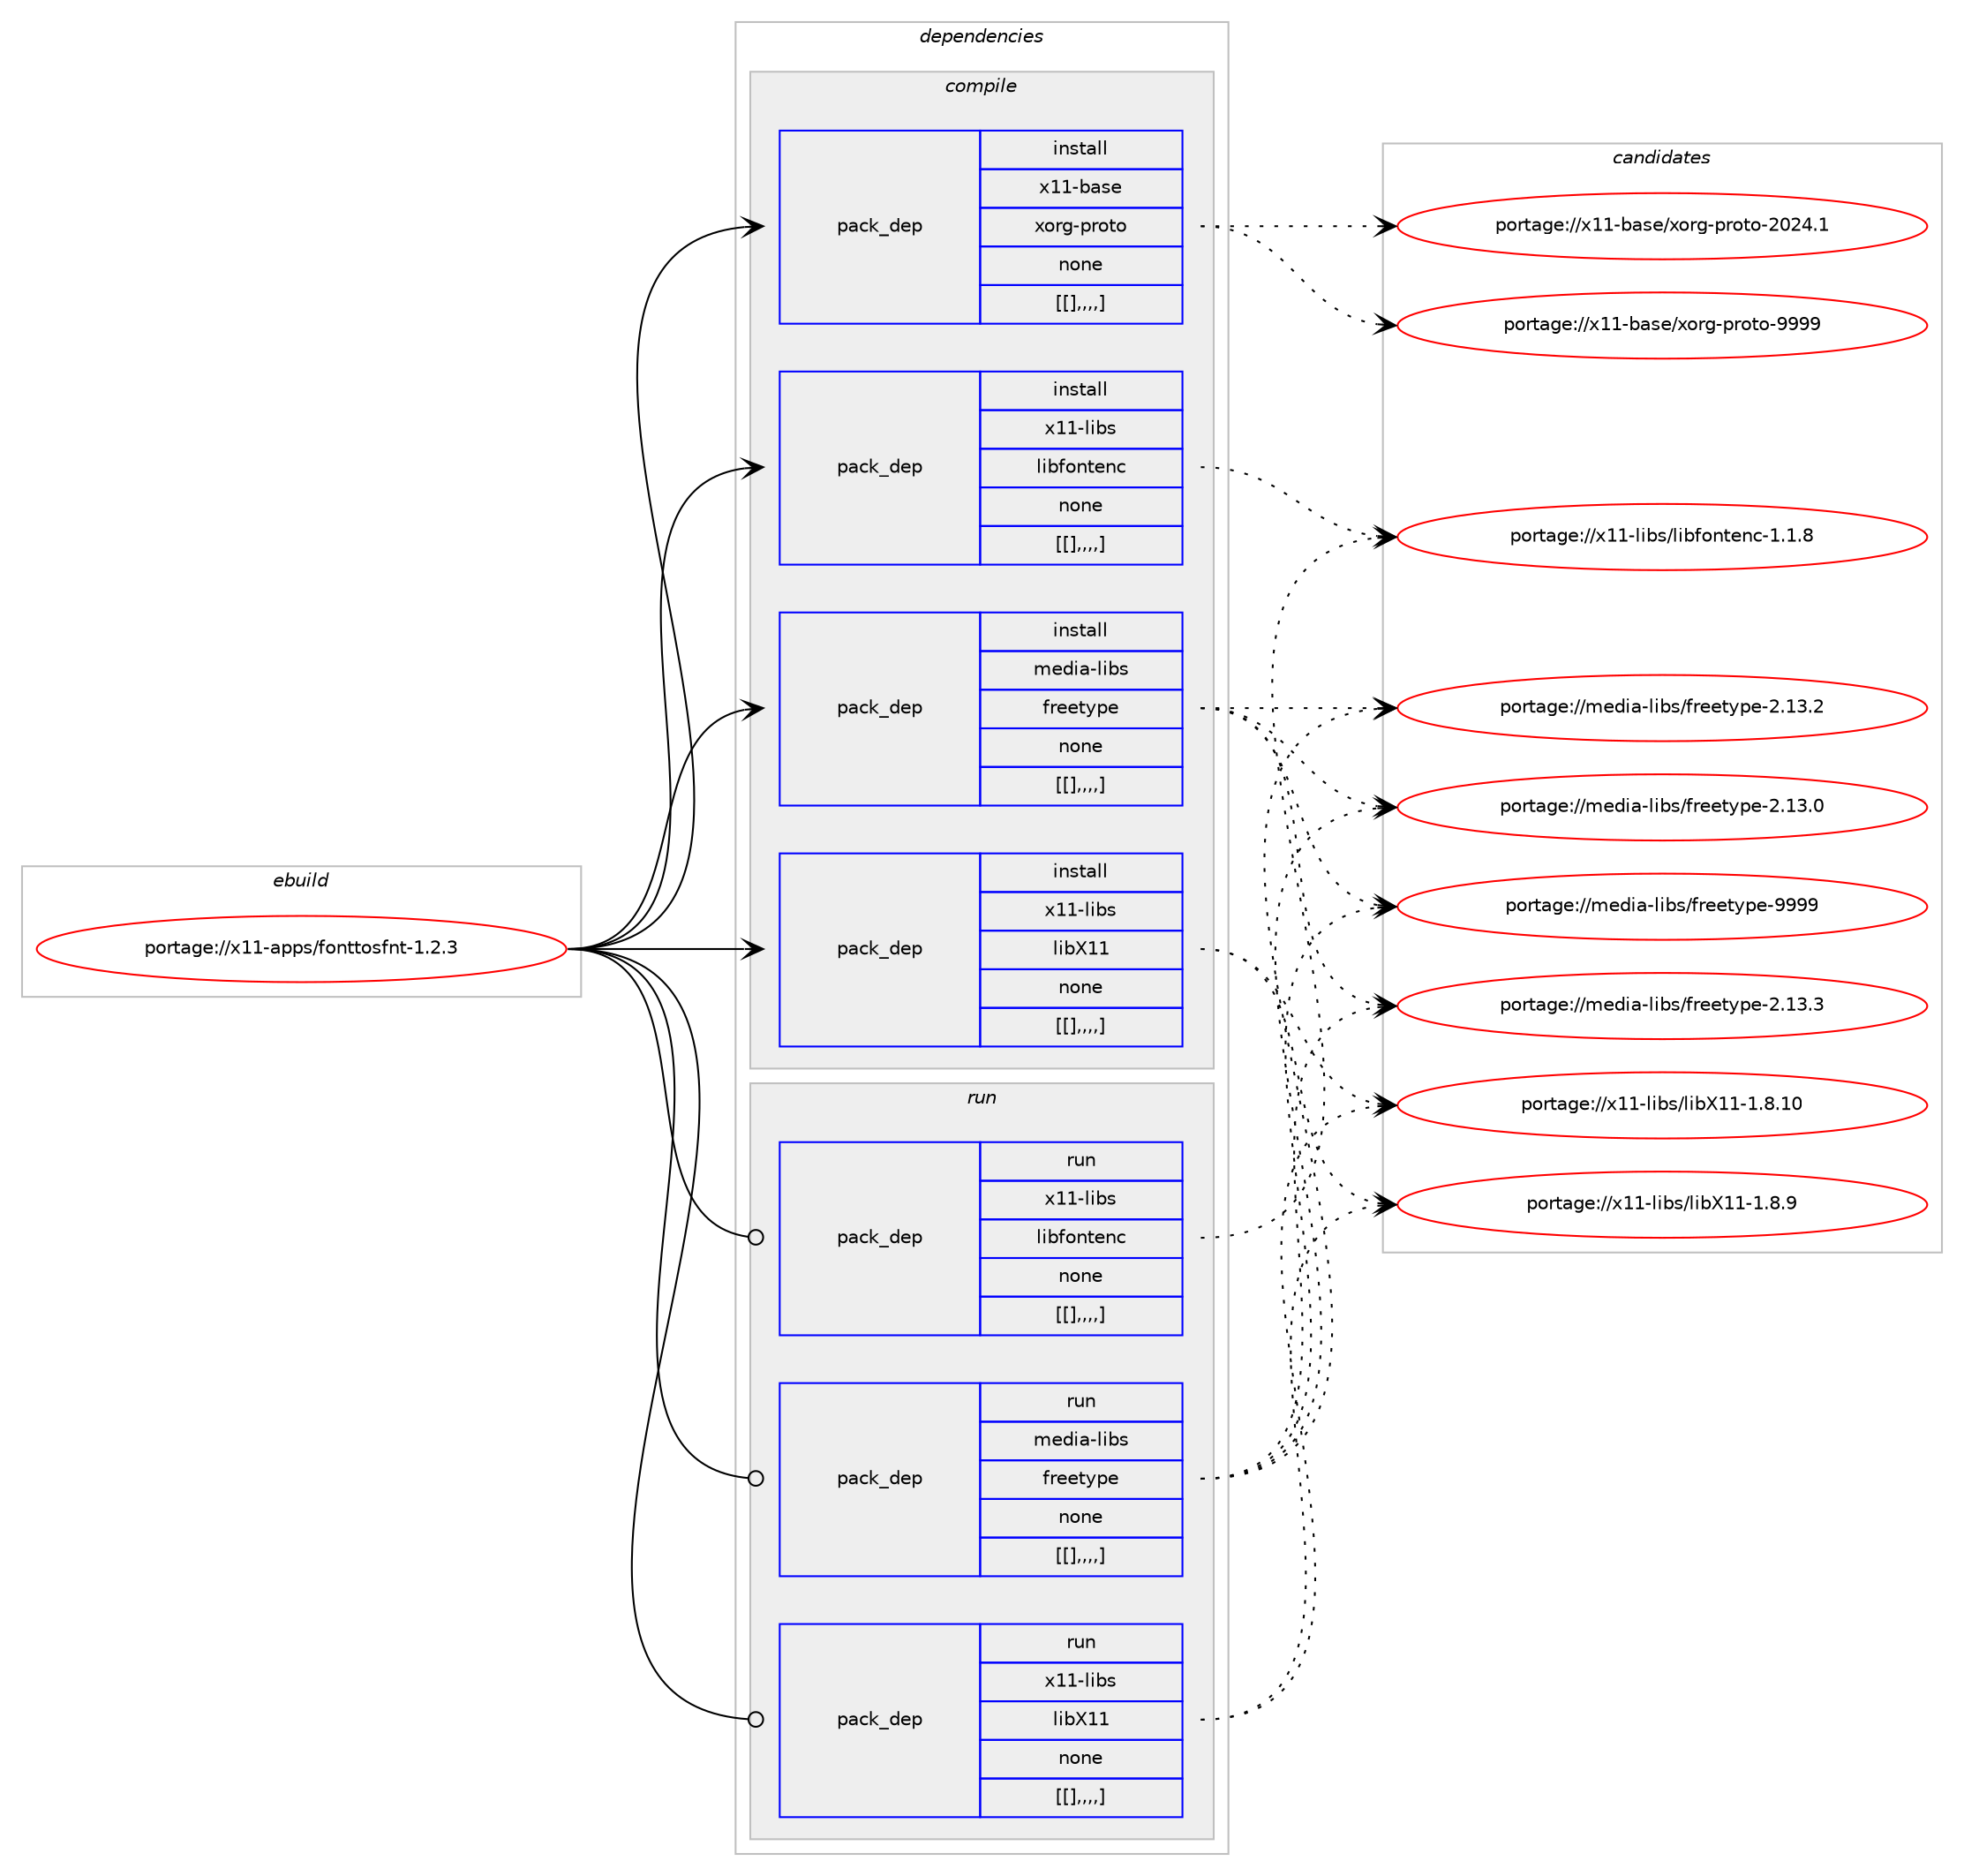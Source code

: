 digraph prolog {

# *************
# Graph options
# *************

newrank=true;
concentrate=true;
compound=true;
graph [rankdir=LR,fontname=Helvetica,fontsize=10,ranksep=1.5];#, ranksep=2.5, nodesep=0.2];
edge  [arrowhead=vee];
node  [fontname=Helvetica,fontsize=10];

# **********
# The ebuild
# **********

subgraph cluster_leftcol {
color=gray;
label=<<i>ebuild</i>>;
id [label="portage://x11-apps/fonttosfnt-1.2.3", color=red, width=4, href="../x11-apps/fonttosfnt-1.2.3.svg"];
}

# ****************
# The dependencies
# ****************

subgraph cluster_midcol {
color=gray;
label=<<i>dependencies</i>>;
subgraph cluster_compile {
fillcolor="#eeeeee";
style=filled;
label=<<i>compile</i>>;
subgraph pack343901 {
dependency473592 [label=<<TABLE BORDER="0" CELLBORDER="1" CELLSPACING="0" CELLPADDING="4" WIDTH="220"><TR><TD ROWSPAN="6" CELLPADDING="30">pack_dep</TD></TR><TR><TD WIDTH="110">install</TD></TR><TR><TD>media-libs</TD></TR><TR><TD>freetype</TD></TR><TR><TD>none</TD></TR><TR><TD>[[],,,,]</TD></TR></TABLE>>, shape=none, color=blue];
}
id:e -> dependency473592:w [weight=20,style="solid",arrowhead="vee"];
subgraph pack343902 {
dependency473593 [label=<<TABLE BORDER="0" CELLBORDER="1" CELLSPACING="0" CELLPADDING="4" WIDTH="220"><TR><TD ROWSPAN="6" CELLPADDING="30">pack_dep</TD></TR><TR><TD WIDTH="110">install</TD></TR><TR><TD>x11-base</TD></TR><TR><TD>xorg-proto</TD></TR><TR><TD>none</TD></TR><TR><TD>[[],,,,]</TD></TR></TABLE>>, shape=none, color=blue];
}
id:e -> dependency473593:w [weight=20,style="solid",arrowhead="vee"];
subgraph pack343903 {
dependency473594 [label=<<TABLE BORDER="0" CELLBORDER="1" CELLSPACING="0" CELLPADDING="4" WIDTH="220"><TR><TD ROWSPAN="6" CELLPADDING="30">pack_dep</TD></TR><TR><TD WIDTH="110">install</TD></TR><TR><TD>x11-libs</TD></TR><TR><TD>libX11</TD></TR><TR><TD>none</TD></TR><TR><TD>[[],,,,]</TD></TR></TABLE>>, shape=none, color=blue];
}
id:e -> dependency473594:w [weight=20,style="solid",arrowhead="vee"];
subgraph pack343904 {
dependency473595 [label=<<TABLE BORDER="0" CELLBORDER="1" CELLSPACING="0" CELLPADDING="4" WIDTH="220"><TR><TD ROWSPAN="6" CELLPADDING="30">pack_dep</TD></TR><TR><TD WIDTH="110">install</TD></TR><TR><TD>x11-libs</TD></TR><TR><TD>libfontenc</TD></TR><TR><TD>none</TD></TR><TR><TD>[[],,,,]</TD></TR></TABLE>>, shape=none, color=blue];
}
id:e -> dependency473595:w [weight=20,style="solid",arrowhead="vee"];
}
subgraph cluster_compileandrun {
fillcolor="#eeeeee";
style=filled;
label=<<i>compile and run</i>>;
}
subgraph cluster_run {
fillcolor="#eeeeee";
style=filled;
label=<<i>run</i>>;
subgraph pack343905 {
dependency473596 [label=<<TABLE BORDER="0" CELLBORDER="1" CELLSPACING="0" CELLPADDING="4" WIDTH="220"><TR><TD ROWSPAN="6" CELLPADDING="30">pack_dep</TD></TR><TR><TD WIDTH="110">run</TD></TR><TR><TD>media-libs</TD></TR><TR><TD>freetype</TD></TR><TR><TD>none</TD></TR><TR><TD>[[],,,,]</TD></TR></TABLE>>, shape=none, color=blue];
}
id:e -> dependency473596:w [weight=20,style="solid",arrowhead="odot"];
subgraph pack343906 {
dependency473597 [label=<<TABLE BORDER="0" CELLBORDER="1" CELLSPACING="0" CELLPADDING="4" WIDTH="220"><TR><TD ROWSPAN="6" CELLPADDING="30">pack_dep</TD></TR><TR><TD WIDTH="110">run</TD></TR><TR><TD>x11-libs</TD></TR><TR><TD>libX11</TD></TR><TR><TD>none</TD></TR><TR><TD>[[],,,,]</TD></TR></TABLE>>, shape=none, color=blue];
}
id:e -> dependency473597:w [weight=20,style="solid",arrowhead="odot"];
subgraph pack343907 {
dependency473598 [label=<<TABLE BORDER="0" CELLBORDER="1" CELLSPACING="0" CELLPADDING="4" WIDTH="220"><TR><TD ROWSPAN="6" CELLPADDING="30">pack_dep</TD></TR><TR><TD WIDTH="110">run</TD></TR><TR><TD>x11-libs</TD></TR><TR><TD>libfontenc</TD></TR><TR><TD>none</TD></TR><TR><TD>[[],,,,]</TD></TR></TABLE>>, shape=none, color=blue];
}
id:e -> dependency473598:w [weight=20,style="solid",arrowhead="odot"];
}
}

# **************
# The candidates
# **************

subgraph cluster_choices {
rank=same;
color=gray;
label=<<i>candidates</i>>;

subgraph choice343901 {
color=black;
nodesep=1;
choice109101100105974510810598115471021141011011161211121014557575757 [label="portage://media-libs/freetype-9999", color=red, width=4,href="../media-libs/freetype-9999.svg"];
choice1091011001059745108105981154710211410110111612111210145504649514651 [label="portage://media-libs/freetype-2.13.3", color=red, width=4,href="../media-libs/freetype-2.13.3.svg"];
choice1091011001059745108105981154710211410110111612111210145504649514650 [label="portage://media-libs/freetype-2.13.2", color=red, width=4,href="../media-libs/freetype-2.13.2.svg"];
choice1091011001059745108105981154710211410110111612111210145504649514648 [label="portage://media-libs/freetype-2.13.0", color=red, width=4,href="../media-libs/freetype-2.13.0.svg"];
dependency473592:e -> choice109101100105974510810598115471021141011011161211121014557575757:w [style=dotted,weight="100"];
dependency473592:e -> choice1091011001059745108105981154710211410110111612111210145504649514651:w [style=dotted,weight="100"];
dependency473592:e -> choice1091011001059745108105981154710211410110111612111210145504649514650:w [style=dotted,weight="100"];
dependency473592:e -> choice1091011001059745108105981154710211410110111612111210145504649514648:w [style=dotted,weight="100"];
}
subgraph choice343902 {
color=black;
nodesep=1;
choice120494945989711510147120111114103451121141111161114557575757 [label="portage://x11-base/xorg-proto-9999", color=red, width=4,href="../x11-base/xorg-proto-9999.svg"];
choice1204949459897115101471201111141034511211411111611145504850524649 [label="portage://x11-base/xorg-proto-2024.1", color=red, width=4,href="../x11-base/xorg-proto-2024.1.svg"];
dependency473593:e -> choice120494945989711510147120111114103451121141111161114557575757:w [style=dotted,weight="100"];
dependency473593:e -> choice1204949459897115101471201111141034511211411111611145504850524649:w [style=dotted,weight="100"];
}
subgraph choice343903 {
color=black;
nodesep=1;
choice12049494510810598115471081059888494945494656464948 [label="portage://x11-libs/libX11-1.8.10", color=red, width=4,href="../x11-libs/libX11-1.8.10.svg"];
choice120494945108105981154710810598884949454946564657 [label="portage://x11-libs/libX11-1.8.9", color=red, width=4,href="../x11-libs/libX11-1.8.9.svg"];
dependency473594:e -> choice12049494510810598115471081059888494945494656464948:w [style=dotted,weight="100"];
dependency473594:e -> choice120494945108105981154710810598884949454946564657:w [style=dotted,weight="100"];
}
subgraph choice343904 {
color=black;
nodesep=1;
choice12049494510810598115471081059810211111011610111099454946494656 [label="portage://x11-libs/libfontenc-1.1.8", color=red, width=4,href="../x11-libs/libfontenc-1.1.8.svg"];
dependency473595:e -> choice12049494510810598115471081059810211111011610111099454946494656:w [style=dotted,weight="100"];
}
subgraph choice343905 {
color=black;
nodesep=1;
choice109101100105974510810598115471021141011011161211121014557575757 [label="portage://media-libs/freetype-9999", color=red, width=4,href="../media-libs/freetype-9999.svg"];
choice1091011001059745108105981154710211410110111612111210145504649514651 [label="portage://media-libs/freetype-2.13.3", color=red, width=4,href="../media-libs/freetype-2.13.3.svg"];
choice1091011001059745108105981154710211410110111612111210145504649514650 [label="portage://media-libs/freetype-2.13.2", color=red, width=4,href="../media-libs/freetype-2.13.2.svg"];
choice1091011001059745108105981154710211410110111612111210145504649514648 [label="portage://media-libs/freetype-2.13.0", color=red, width=4,href="../media-libs/freetype-2.13.0.svg"];
dependency473596:e -> choice109101100105974510810598115471021141011011161211121014557575757:w [style=dotted,weight="100"];
dependency473596:e -> choice1091011001059745108105981154710211410110111612111210145504649514651:w [style=dotted,weight="100"];
dependency473596:e -> choice1091011001059745108105981154710211410110111612111210145504649514650:w [style=dotted,weight="100"];
dependency473596:e -> choice1091011001059745108105981154710211410110111612111210145504649514648:w [style=dotted,weight="100"];
}
subgraph choice343906 {
color=black;
nodesep=1;
choice12049494510810598115471081059888494945494656464948 [label="portage://x11-libs/libX11-1.8.10", color=red, width=4,href="../x11-libs/libX11-1.8.10.svg"];
choice120494945108105981154710810598884949454946564657 [label="portage://x11-libs/libX11-1.8.9", color=red, width=4,href="../x11-libs/libX11-1.8.9.svg"];
dependency473597:e -> choice12049494510810598115471081059888494945494656464948:w [style=dotted,weight="100"];
dependency473597:e -> choice120494945108105981154710810598884949454946564657:w [style=dotted,weight="100"];
}
subgraph choice343907 {
color=black;
nodesep=1;
choice12049494510810598115471081059810211111011610111099454946494656 [label="portage://x11-libs/libfontenc-1.1.8", color=red, width=4,href="../x11-libs/libfontenc-1.1.8.svg"];
dependency473598:e -> choice12049494510810598115471081059810211111011610111099454946494656:w [style=dotted,weight="100"];
}
}

}
